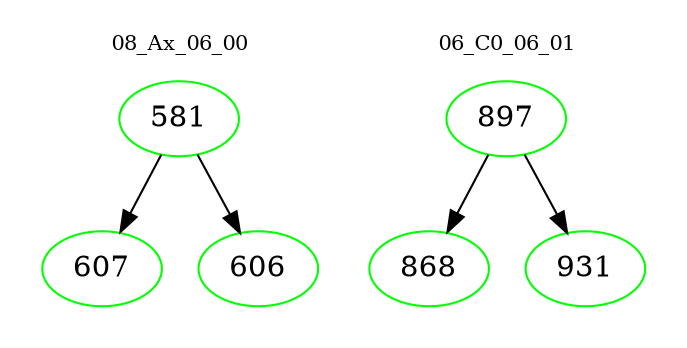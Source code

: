 digraph{
subgraph cluster_0 {
color = white
label = "08_Ax_06_00";
fontsize=10;
T0_581 [label="581", color="green"]
T0_581 -> T0_607 [color="black"]
T0_607 [label="607", color="green"]
T0_581 -> T0_606 [color="black"]
T0_606 [label="606", color="green"]
}
subgraph cluster_1 {
color = white
label = "06_C0_06_01";
fontsize=10;
T1_897 [label="897", color="green"]
T1_897 -> T1_868 [color="black"]
T1_868 [label="868", color="green"]
T1_897 -> T1_931 [color="black"]
T1_931 [label="931", color="green"]
}
}
